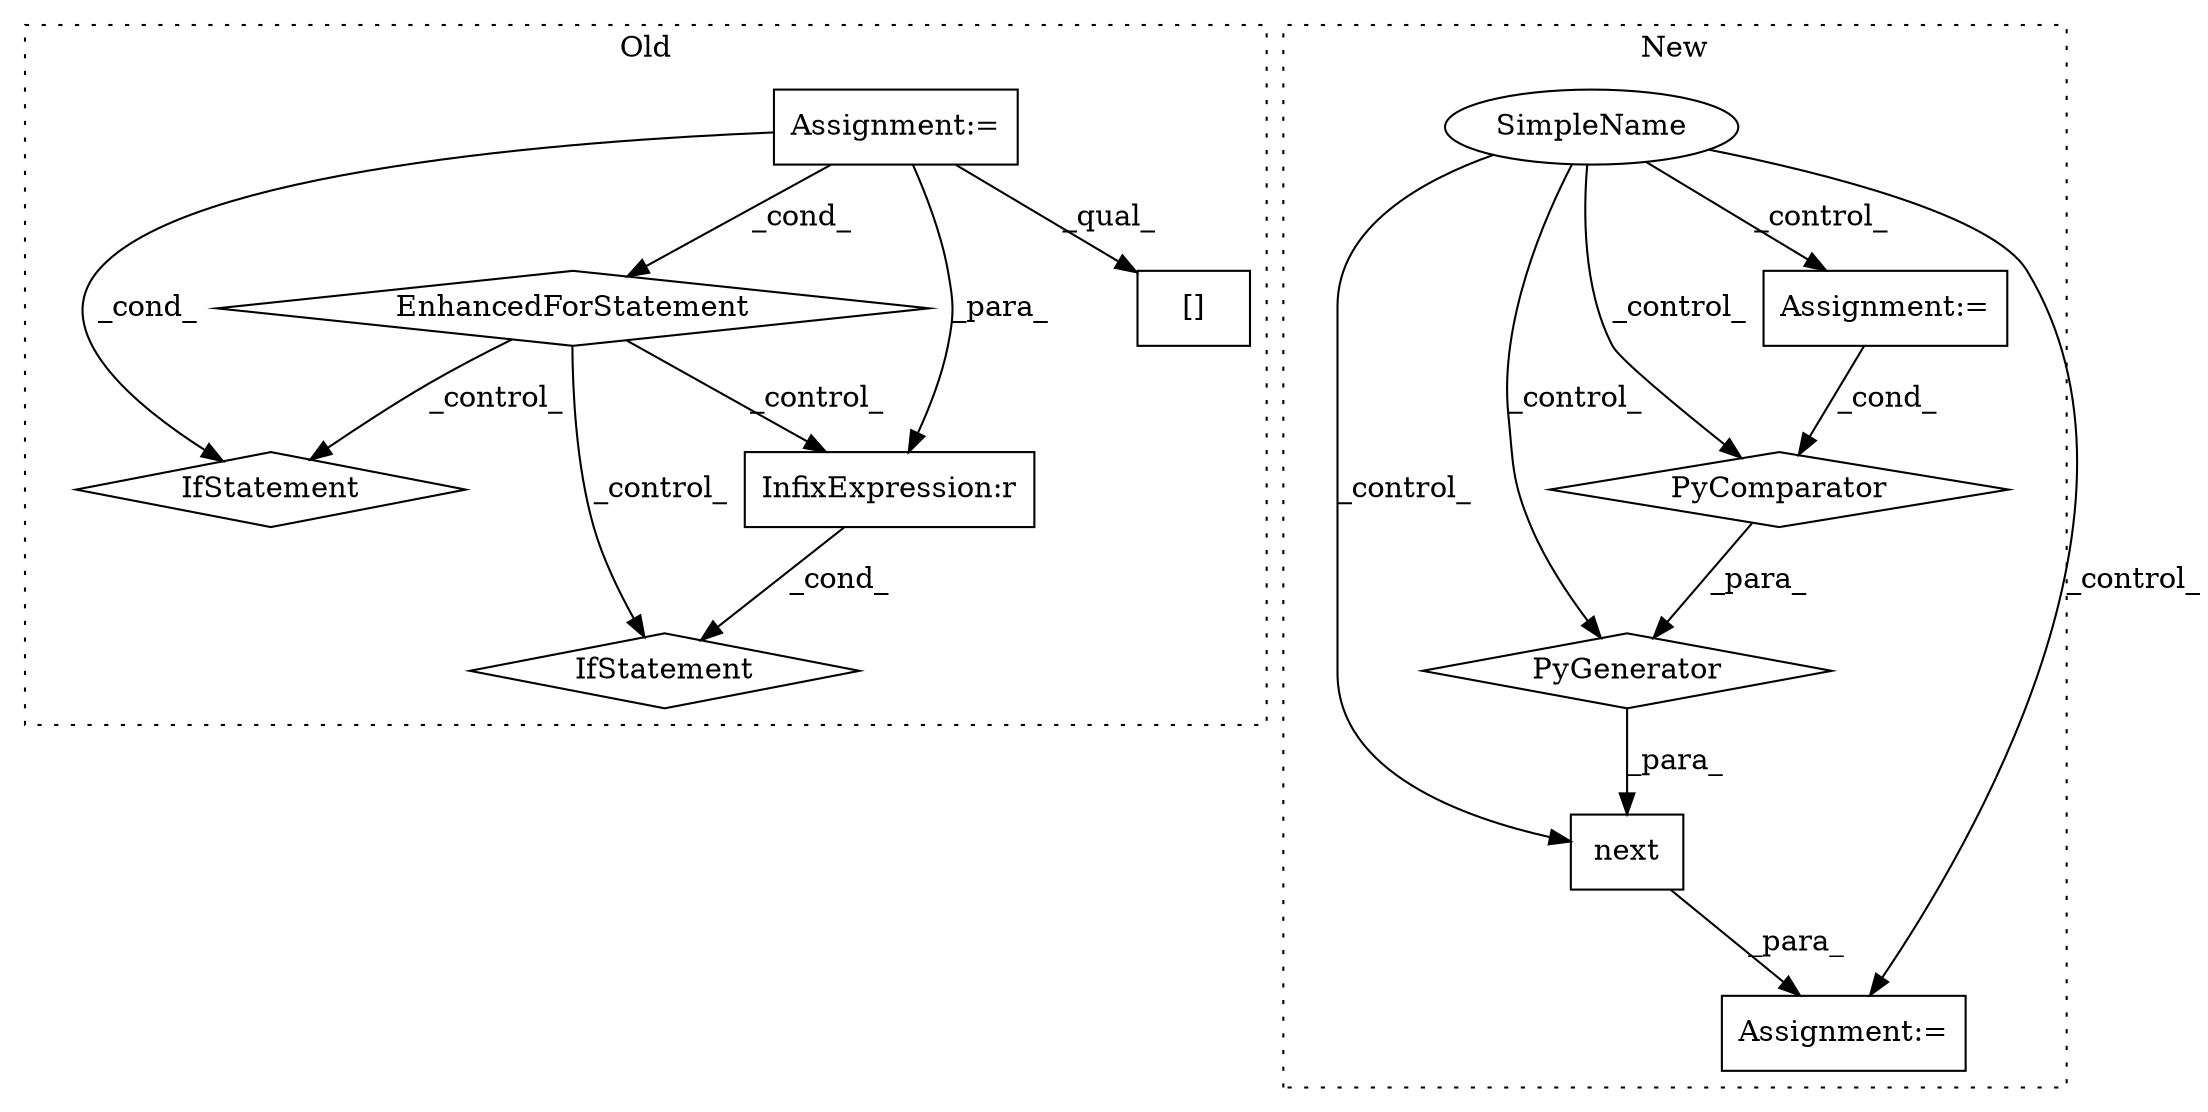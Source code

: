 digraph G {
subgraph cluster0 {
1 [label="IfStatement" a="25" s="622,643" l="4,2" shape="diamond"];
4 [label="Assignment:=" a="7" s="474,545" l="53,2" shape="box"];
5 [label="EnhancedForStatement" a="70" s="474,545" l="53,2" shape="diamond"];
9 [label="InfixExpression:r" a="27" s="634" l="4" shape="box"];
10 [label="IfStatement" a="25" s="555,576" l="4,2" shape="diamond"];
12 [label="[]" a="2" s="559,566" l="6,1" shape="box"];
label = "Old";
style="dotted";
}
subgraph cluster1 {
2 [label="next" a="32" s="464,593" l="16,1" shape="box"];
3 [label="Assignment:=" a="7" s="463" l="1" shape="box"];
6 [label="PyComparator" a="113" s="557" l="29" shape="diamond"];
7 [label="Assignment:=" a="7" s="557" l="29" shape="box"];
8 [label="PyGenerator" a="107" s="480" l="112" shape="diamond"];
11 [label="SimpleName" a="42" s="" l="" shape="ellipse"];
label = "New";
style="dotted";
}
2 -> 3 [label="_para_"];
4 -> 9 [label="_para_"];
4 -> 10 [label="_cond_"];
4 -> 12 [label="_qual_"];
4 -> 5 [label="_cond_"];
5 -> 9 [label="_control_"];
5 -> 10 [label="_control_"];
5 -> 1 [label="_control_"];
6 -> 8 [label="_para_"];
7 -> 6 [label="_cond_"];
8 -> 2 [label="_para_"];
9 -> 1 [label="_cond_"];
11 -> 7 [label="_control_"];
11 -> 8 [label="_control_"];
11 -> 2 [label="_control_"];
11 -> 3 [label="_control_"];
11 -> 6 [label="_control_"];
}
